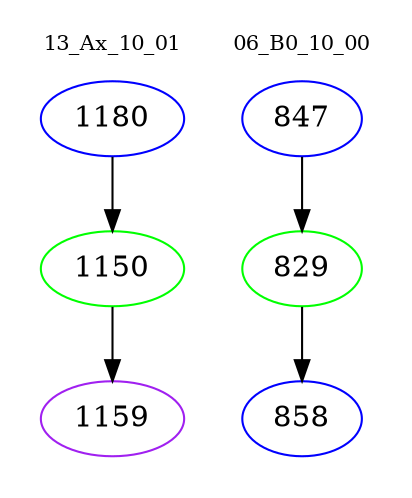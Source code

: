 digraph{
subgraph cluster_0 {
color = white
label = "13_Ax_10_01";
fontsize=10;
T0_1180 [label="1180", color="blue"]
T0_1180 -> T0_1150 [color="black"]
T0_1150 [label="1150", color="green"]
T0_1150 -> T0_1159 [color="black"]
T0_1159 [label="1159", color="purple"]
}
subgraph cluster_1 {
color = white
label = "06_B0_10_00";
fontsize=10;
T1_847 [label="847", color="blue"]
T1_847 -> T1_829 [color="black"]
T1_829 [label="829", color="green"]
T1_829 -> T1_858 [color="black"]
T1_858 [label="858", color="blue"]
}
}
